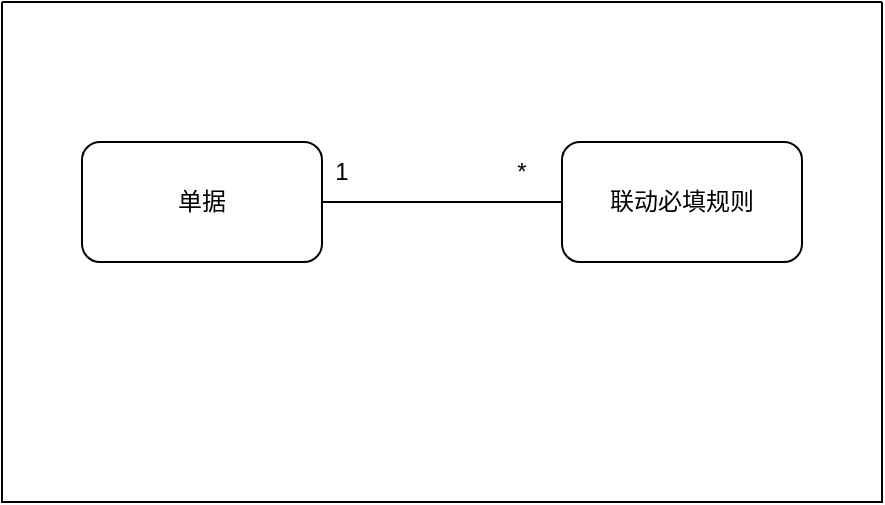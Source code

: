 <mxfile version="21.1.2" type="github">
  <diagram name="第 1 页" id="Hq8r_TcoMoD5B4rQ8KRs">
    <mxGraphModel dx="1562" dy="965" grid="1" gridSize="10" guides="1" tooltips="1" connect="1" arrows="1" fold="1" page="1" pageScale="1" pageWidth="827" pageHeight="1169" background="#ffffff" math="0" shadow="0">
      <root>
        <mxCell id="0" />
        <mxCell id="1" parent="0" />
        <mxCell id="pw9aqMLqkIPtJCggTQDf-1" value="单据" style="rounded=1;whiteSpace=wrap;html=1;" vertex="1" parent="1">
          <mxGeometry x="260" y="400" width="120" height="60" as="geometry" />
        </mxCell>
        <mxCell id="pw9aqMLqkIPtJCggTQDf-2" value="联动必填规则" style="rounded=1;whiteSpace=wrap;html=1;" vertex="1" parent="1">
          <mxGeometry x="500" y="400" width="120" height="60" as="geometry" />
        </mxCell>
        <mxCell id="pw9aqMLqkIPtJCggTQDf-4" value="" style="endArrow=none;html=1;rounded=0;exitX=1;exitY=0.5;exitDx=0;exitDy=0;entryX=0;entryY=0.5;entryDx=0;entryDy=0;" edge="1" parent="1" source="pw9aqMLqkIPtJCggTQDf-1" target="pw9aqMLqkIPtJCggTQDf-2">
          <mxGeometry width="50" height="50" relative="1" as="geometry">
            <mxPoint x="390" y="520" as="sourcePoint" />
            <mxPoint x="440" y="470" as="targetPoint" />
          </mxGeometry>
        </mxCell>
        <mxCell id="pw9aqMLqkIPtJCggTQDf-5" value="1" style="text;html=1;strokeColor=none;fillColor=none;align=center;verticalAlign=middle;whiteSpace=wrap;rounded=0;" vertex="1" parent="1">
          <mxGeometry x="360" y="400" width="60" height="30" as="geometry" />
        </mxCell>
        <mxCell id="pw9aqMLqkIPtJCggTQDf-6" value="*" style="text;html=1;strokeColor=none;fillColor=none;align=center;verticalAlign=middle;whiteSpace=wrap;rounded=0;" vertex="1" parent="1">
          <mxGeometry x="450" y="400" width="60" height="30" as="geometry" />
        </mxCell>
        <mxCell id="pw9aqMLqkIPtJCggTQDf-7" value="" style="swimlane;startSize=0;" vertex="1" parent="1">
          <mxGeometry x="220" y="330" width="440" height="250" as="geometry" />
        </mxCell>
      </root>
    </mxGraphModel>
  </diagram>
</mxfile>
